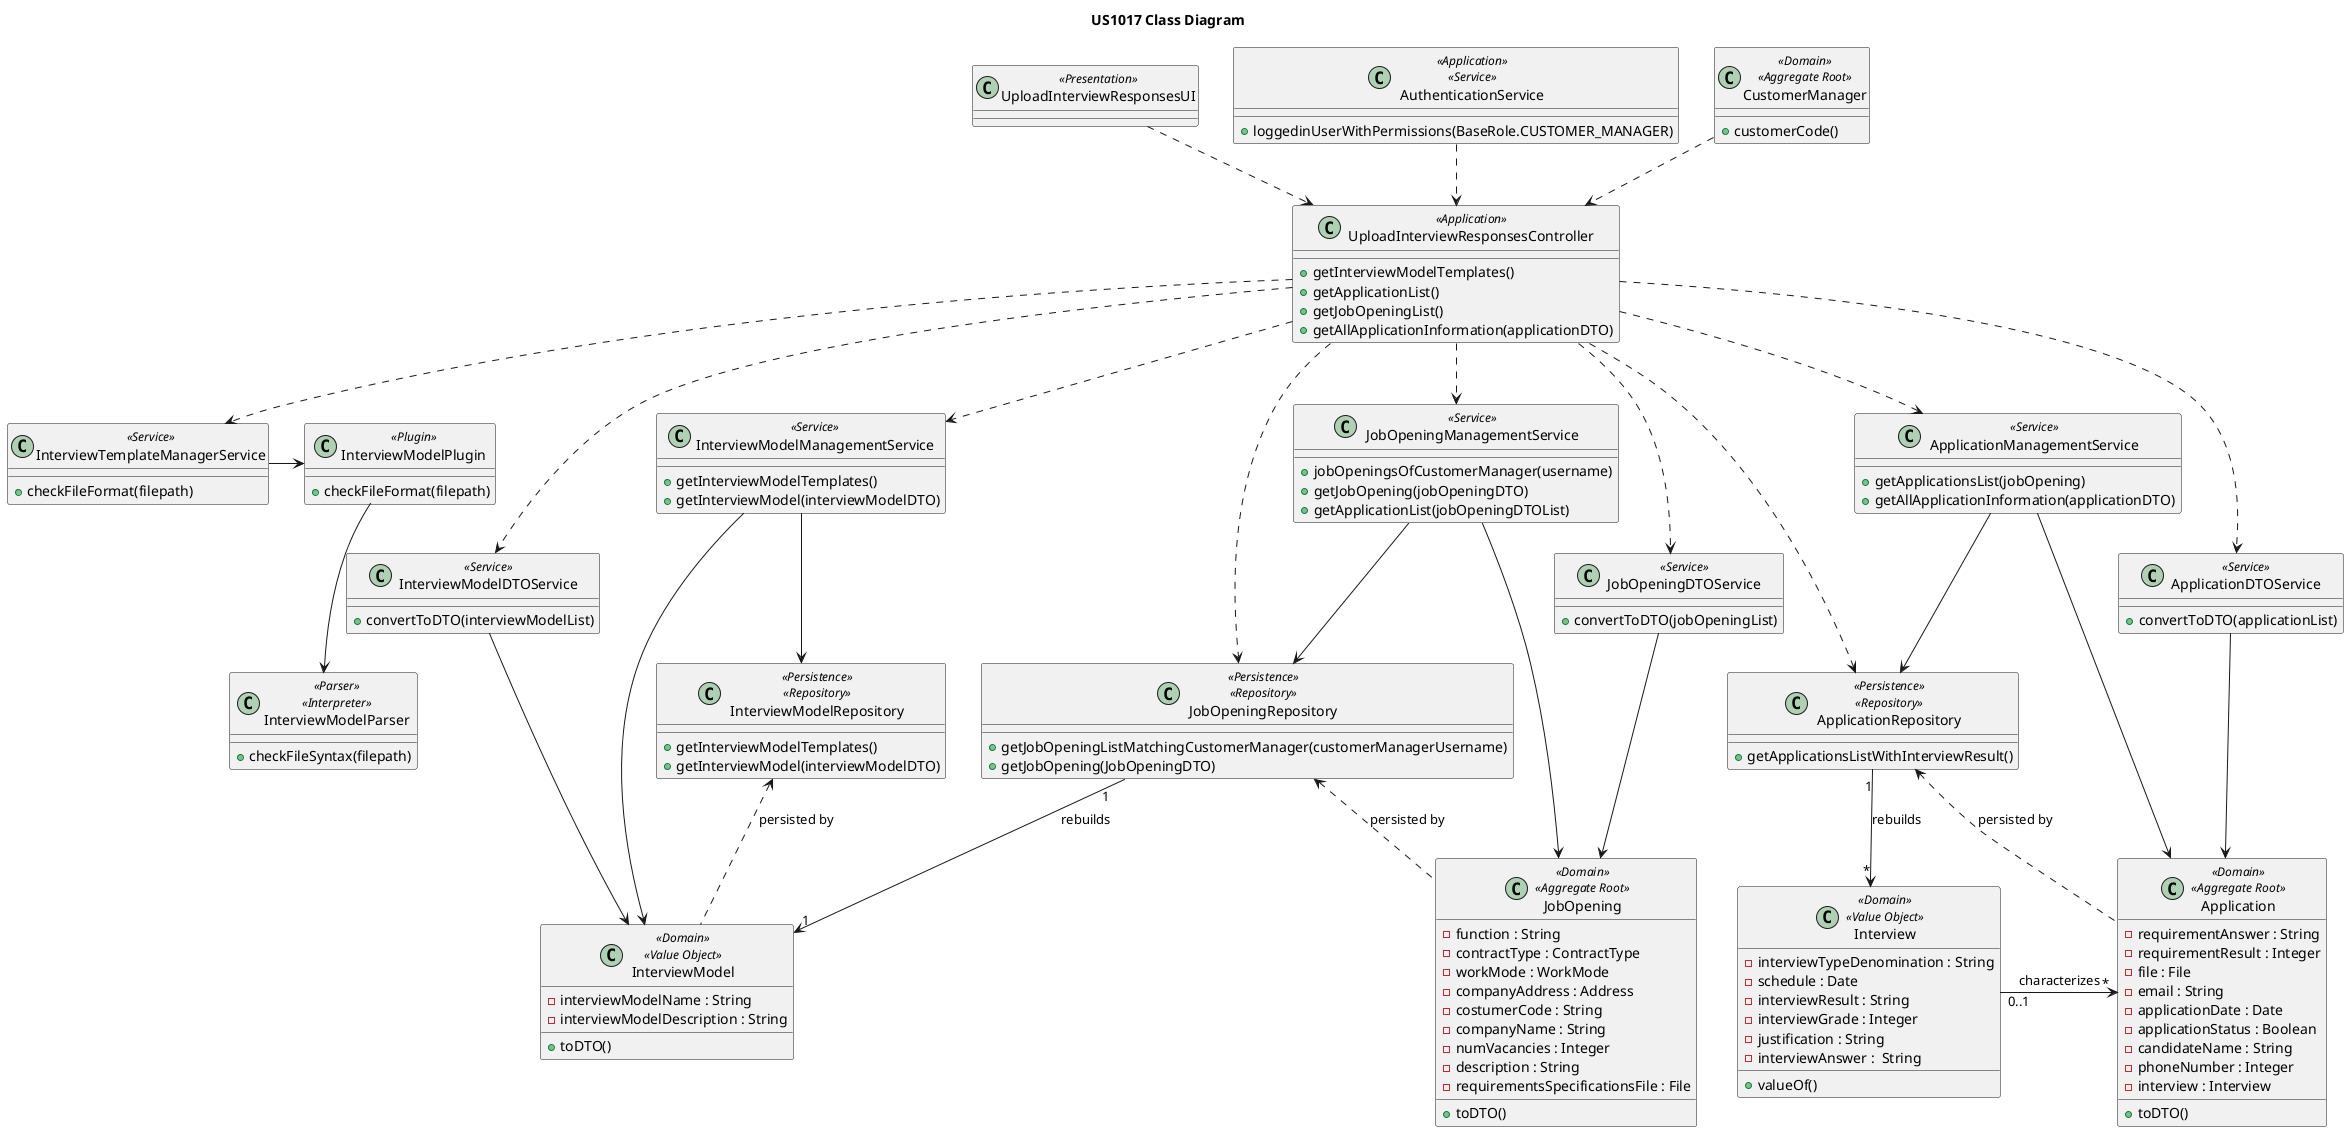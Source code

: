 @startuml US1017_CD
title US1017 Class Diagram

'package "Presentation" {
    class UploadInterviewResponsesUI <<Presentation>> {
    }
'}

'package "Application" {
    class UploadInterviewResponsesController <<Application>> {
        + getInterviewModelTemplates()
        + getApplicationList()
        + getJobOpeningList()
        + getAllApplicationInformation(applicationDTO)
    }
'}

class JobOpeningManagementService <<Service>> {
+ jobOpeningsOfCustomerManager(username)
    + getJobOpening(jobOpeningDTO)
    + getApplicationList(jobOpeningDTOList)
}

class InterviewModelManagementService <<Service>> {
    + getInterviewModelTemplates()
    + getInterviewModel(interviewModelDTO)
}

class InterviewModelDTOService <<Service>> {
    + convertToDTO(interviewModelList)
}

class JobOpeningDTOService <<Service>> {
    + convertToDTO(jobOpeningList)
}

class ApplicationManagementService <<Service>> {
    + getApplicationsList(jobOpening)
    + getAllApplicationInformation(applicationDTO)
}

class ApplicationDTOService <<Service>> {
    + convertToDTO(applicationList)
}

class InterviewTemplateManagerService <<Service>> {
    + checkFileFormat(filepath)
}

class InterviewModelPlugin <<Plugin>> {
    + checkFileFormat(filepath)
}

class InterviewModelParser <<Parser>> <<Interpreter>> {
    + checkFileSyntax(filepath)
}


    class AuthenticationService <<Application>> <<Service>> {
        + loggedinUserWithPermissions(BaseRole.CUSTOMER_MANAGER)
    }

    class CustomerManager <<Domain>> <<Aggregate Root>> {
        + customerCode()
    }

    class JobOpening <<Domain>> <<Aggregate Root>> {
        - function : String
        - contractType : ContractType
        - workMode : WorkMode
        - companyAddress : Address
        - costumerCode : String
        - companyName : String
        - numVacancies : Integer
        - description : String
        - requirementsSpecificationsFile : File
        + toDTO()
    }

    class Application <<Domain>> <<Aggregate Root>> {
        - requirementAnswer : String
        - requirementResult : Integer
        - file : File
        - email : String
        - applicationDate : Date
        - applicationStatus : Boolean
        - candidateName : String
        - phoneNumber : Integer
        - interview : Interview
        + toDTO()
    }

    class Interview <<Domain>> <<Value Object>> {
        - interviewTypeDenomination : String
        - schedule : Date
        - interviewResult : String
        - interviewGrade : Integer
        - justification : String
        - interviewAnswer :  String
        + valueOf()
    }

    class InterviewModel <<Domain>> <<Value Object>> {
        - interviewModelName : String
        - interviewModelDescription : String

        + toDTO()
    }
'}

'package "Persistence" {
    class InterviewModelRepository <<Persistence>> <<Repository>> {
        + getInterviewModelTemplates()
        + getInterviewModel(interviewModelDTO)
    }

    class JobOpeningRepository <<Persistence>> <<Repository>> {
        + getJobOpeningListMatchingCustomerManager(customerManagerUsername)
        + getJobOpening(JobOpeningDTO)
    }

    class ApplicationRepository <<Persistence>> <<Repository>> {
        + getApplicationsListWithInterviewResult()
    }

'}

' Associations
CustomerManager ..> UploadInterviewResponsesController
UploadInterviewResponsesUI ..> UploadInterviewResponsesController
UploadInterviewResponsesController ..> JobOpeningRepository
UploadInterviewResponsesController ..> ApplicationRepository
UploadInterviewResponsesController ..> ApplicationManagementService
UploadInterviewResponsesController ..> JobOpeningManagementService
UploadInterviewResponsesController ..> JobOpeningDTOService
UploadInterviewResponsesController ..> ApplicationDTOService
UploadInterviewResponsesController ..> InterviewModelManagementService
UploadInterviewResponsesController ..> InterviewModelDTOService
UploadInterviewResponsesController ..> InterviewTemplateManagerService


' Domain Layer
Interview "0..1" -> "*" Application : characterizes
JobOpeningManagementService --> JobOpeningRepository
JobOpeningManagementService --> JobOpening
ApplicationManagementService --> Application
ApplicationManagementService --> ApplicationRepository
ApplicationDTOService --> Application
JobOpeningDTOService --> JobOpening
InterviewModelManagementService --> InterviewModel
InterviewModelManagementService --> InterviewModelRepository
InterviewModelDTOService --> InterviewModel
InterviewTemplateManagerService -> InterviewModelPlugin
InterviewModelPlugin --> InterviewModelParser


' Persistence Layer
JobOpeningRepository "1" --> "1" InterviewModel : rebuilds
JobOpeningRepository <.. JobOpening : persisted by

ApplicationRepository <.. Application : persisted by
ApplicationRepository "1" --> "*" Interview : rebuilds

InterviewModelRepository <.. InterviewModel : persisted by

' Authentication
AuthenticationService ..> UploadInterviewResponsesController

@enduml
